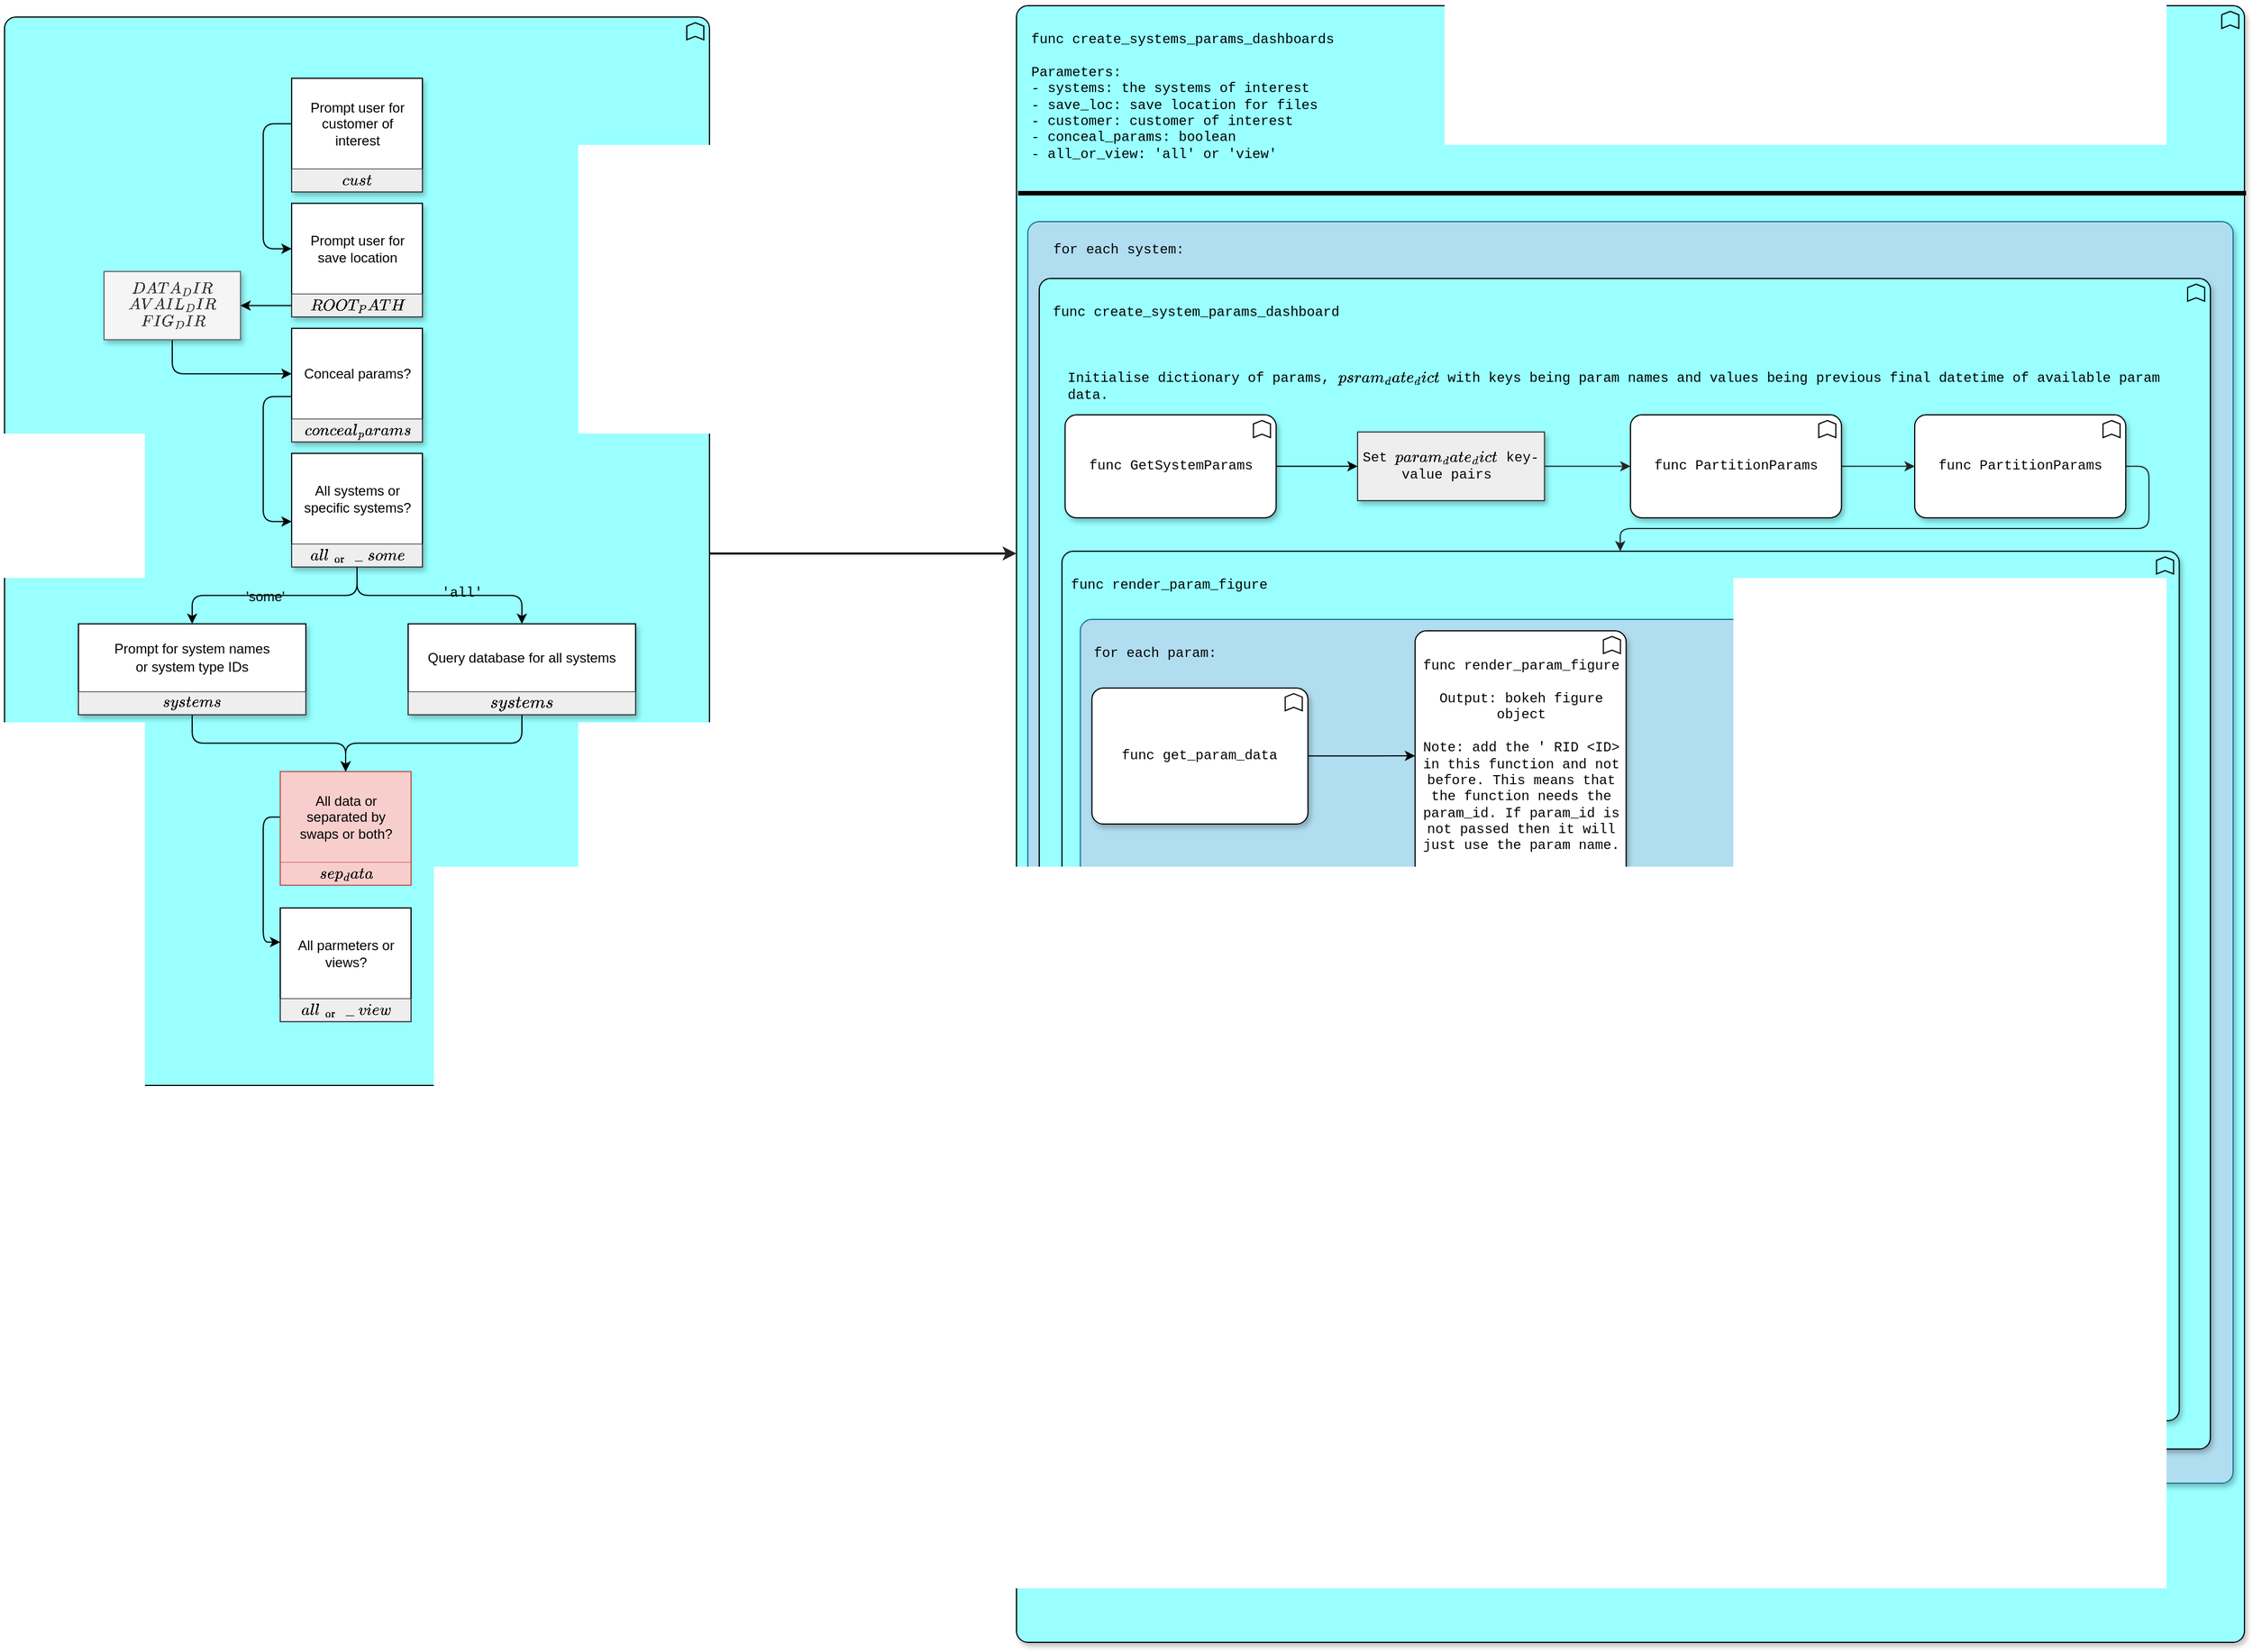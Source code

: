 <mxfile version="20.8.23" type="github">
  <diagram name="Page-1" id="5f0bae14-7c28-e335-631c-24af17079c00">
    <mxGraphModel dx="2609" dy="838" grid="1" gridSize="10" guides="1" tooltips="1" connect="1" arrows="1" fold="1" page="1" pageScale="1" pageWidth="1100" pageHeight="850" background="none" math="0" shadow="0">
      <root>
        <mxCell id="0" />
        <mxCell id="1" parent="0" />
        <mxCell id="xca4tDOeiiStZN0j2Fx9-111" style="edgeStyle=orthogonalEdgeStyle;rounded=1;orthogonalLoop=1;jettySize=auto;html=1;labelBorderColor=none;fontFamily=Courier New;fontSize=12;strokeWidth=2;shadow=0;fillColor=#f5f5f5;strokeColor=#242424;" edge="1" parent="1" source="xca4tDOeiiStZN0j2Fx9-110" target="xca4tDOeiiStZN0j2Fx9-37">
          <mxGeometry relative="1" as="geometry">
            <mxPoint x="150" y="450" as="targetPoint" />
            <Array as="points">
              <mxPoint x="70" y="492" />
              <mxPoint x="70" y="492" />
            </Array>
          </mxGeometry>
        </mxCell>
        <mxCell id="xca4tDOeiiStZN0j2Fx9-37" value="" style="html=1;outlineConnect=0;whiteSpace=wrap;fillColor=#99ffff;shape=mxgraph.archimate3.application;appType=func;archiType=rounded;fontFamily=Courier New;movable=1;resizable=1;rotatable=1;deletable=1;editable=1;locked=0;connectable=1;shadow=1;" vertex="1" parent="1">
          <mxGeometry x="270" y="10" width="1080" height="1440" as="geometry" />
        </mxCell>
        <mxCell id="xca4tDOeiiStZN0j2Fx9-38" value="&lt;div style=&quot;&quot;&gt;&lt;span style=&quot;background-color: initial;&quot;&gt;func create_systems_params_dashboards&lt;/span&gt;&lt;/div&gt;&lt;div style=&quot;&quot;&gt;&lt;span style=&quot;background-color: initial;&quot;&gt;&lt;br&gt;&lt;/span&gt;&lt;/div&gt;&lt;div style=&quot;&quot;&gt;&lt;span style=&quot;background-color: initial;&quot;&gt;Parameters:&lt;/span&gt;&lt;/div&gt;&lt;div style=&quot;&quot;&gt;&lt;span style=&quot;background-color: initial;&quot;&gt;- systems: the systems of interest&lt;/span&gt;&lt;/div&gt;&lt;div style=&quot;&quot;&gt;- save_loc: save location for files&lt;/div&gt;&lt;div style=&quot;&quot;&gt;- customer: customer of interest&lt;/div&gt;&lt;div style=&quot;&quot;&gt;- conceal_params: boolean&lt;/div&gt;&lt;div style=&quot;&quot;&gt;- all_or_view: &#39;all&#39; or &#39;view&#39;&lt;/div&gt;" style="text;html=1;strokeColor=none;fillColor=none;align=left;verticalAlign=middle;whiteSpace=wrap;rounded=0;fontFamily=Courier New;movable=1;resizable=1;rotatable=1;deletable=1;editable=1;locked=0;connectable=1;shadow=1;" vertex="1" parent="1">
          <mxGeometry x="280.542" y="27.959" width="295.172" height="123.89" as="geometry" />
        </mxCell>
        <mxCell id="xca4tDOeiiStZN0j2Fx9-84" value="" style="line;strokeWidth=4;html=1;perimeter=backbonePerimeter;points=[];outlineConnect=0;fontFamily=Courier New;fontSize=12;" vertex="1" parent="1">
          <mxGeometry x="271.38" y="170" width="1080" height="10.07" as="geometry" />
        </mxCell>
        <mxCell id="xca4tDOeiiStZN0j2Fx9-87" value="" style="points=[[0.25,0,0],[0.5,0,0],[0.75,0,0],[1,0.25,0],[1,0.5,0],[1,0.75,0],[0.75,1,0],[0.5,1,0],[0.25,1,0],[0,0.75,0],[0,0.5,0],[0,0.25,0]];shape=mxgraph.bpmn.task;whiteSpace=wrap;rectStyle=rounded;size=10;html=1;taskMarker=abstract;isLoopStandard=1;rounded=1;fontFamily=Courier New;fontSize=12;shadow=1;fillColor=#b1ddf0;strokeColor=#10739e;" vertex="1" parent="1">
          <mxGeometry x="280" y="200" width="1060" height="1110" as="geometry" />
        </mxCell>
        <mxCell id="xca4tDOeiiStZN0j2Fx9-113" value="" style="html=1;outlineConnect=0;whiteSpace=wrap;fillColor=#99ffff;shape=mxgraph.archimate3.application;appType=func;archiType=rounded;rounded=0;shadow=1;glass=0;labelBorderColor=none;sketch=0;fontFamily=Courier New;fontSize=12;" vertex="1" parent="1">
          <mxGeometry x="290" y="250" width="1030" height="1030" as="geometry" />
        </mxCell>
        <mxCell id="xca4tDOeiiStZN0j2Fx9-85" value="func create_system_params_dashboard" style="text;html=1;strokeColor=none;fillColor=none;align=left;verticalAlign=middle;whiteSpace=wrap;rounded=0;fontFamily=Courier New;movable=1;resizable=1;rotatable=1;deletable=1;editable=1;locked=0;connectable=1;" vertex="1" parent="1">
          <mxGeometry x="299.995" y="259.996" width="284.249" height="40.263" as="geometry" />
        </mxCell>
        <mxCell id="xca4tDOeiiStZN0j2Fx9-97" value="" style="html=1;outlineConnect=0;whiteSpace=wrap;fillColor=#99ffff;shape=mxgraph.archimate3.application;appType=func;archiType=rounded;rounded=1;shadow=1;glass=0;sketch=0;fontFamily=Courier New;fontSize=12;" vertex="1" parent="1">
          <mxGeometry x="310.002" y="489.997" width="982.653" height="765.0" as="geometry" />
        </mxCell>
        <mxCell id="xca4tDOeiiStZN0j2Fx9-106" style="edgeStyle=orthogonalEdgeStyle;rounded=1;orthogonalLoop=1;jettySize=auto;html=1;fontFamily=Courier New;fontSize=12;" edge="1" parent="1" source="xca4tDOeiiStZN0j2Fx9-82" target="xca4tDOeiiStZN0j2Fx9-104">
          <mxGeometry relative="1" as="geometry" />
        </mxCell>
        <mxCell id="xca4tDOeiiStZN0j2Fx9-82" value="func GetSystemParams" style="html=1;outlineConnect=0;whiteSpace=wrap;fillColor=default;shape=mxgraph.archimate3.application;appType=func;archiType=rounded;fontFamily=Courier New;fontSize=12;shadow=1;" vertex="1" parent="1">
          <mxGeometry x="312.745" y="369.999" width="185.612" height="90.592" as="geometry" />
        </mxCell>
        <mxCell id="xca4tDOeiiStZN0j2Fx9-99" value="" style="points=[[0.25,0,0],[0.5,0,0],[0.75,0,0],[1,0.25,0],[1,0.5,0],[1,0.75,0],[0.75,1,0],[0.5,1,0],[0.25,1,0],[0,0.75,0],[0,0.5,0],[0,0.25,0]];shape=mxgraph.bpmn.task;whiteSpace=wrap;rectStyle=rounded;size=10;html=1;taskMarker=abstract;isLoopStandard=1;rounded=1;fontFamily=Courier New;fontSize=12;fillColor=#b1ddf0;strokeColor=#10739e;shadow=1;" vertex="1" parent="1">
          <mxGeometry x="326.197" y="550.002" width="928.061" height="629.112" as="geometry" />
        </mxCell>
        <mxCell id="xca4tDOeiiStZN0j2Fx9-88" value="func render_param_figure&lt;br&gt;&lt;br&gt;Output: bokeh figure object&lt;br&gt;&lt;br&gt;Note: add the &#39; RID &amp;lt;ID&amp;gt; in this function and not before. This means that the function needs the param_id. If param_id is not passed then it will just use the param name." style="html=1;outlineConnect=0;whiteSpace=wrap;fillColor=default;shape=mxgraph.archimate3.application;appType=func;archiType=rounded;fontFamily=Courier New;fontSize=12;rounded=1;shadow=1;" vertex="1" parent="1">
          <mxGeometry x="620.58" y="560" width="185.61" height="220" as="geometry" />
        </mxCell>
        <mxCell id="xca4tDOeiiStZN0j2Fx9-101" style="edgeStyle=orthogonalEdgeStyle;rounded=1;orthogonalLoop=1;jettySize=auto;html=1;fontFamily=Courier New;fontSize=12;" edge="1" parent="1" source="xca4tDOeiiStZN0j2Fx9-92" target="xca4tDOeiiStZN0j2Fx9-88">
          <mxGeometry relative="1" as="geometry" />
        </mxCell>
        <mxCell id="xca4tDOeiiStZN0j2Fx9-92" value="func get_param_data" style="html=1;outlineConnect=0;whiteSpace=wrap;fillColor=default;shape=mxgraph.archimate3.application;appType=func;archiType=rounded;fontFamily=Courier New;fontSize=12;shadow=1;" vertex="1" parent="1">
          <mxGeometry x="336.33" y="610.33" width="190" height="119.67" as="geometry" />
        </mxCell>
        <mxCell id="xca4tDOeiiStZN0j2Fx9-93" value="func render_param_figure" style="text;html=1;strokeColor=none;fillColor=none;align=left;verticalAlign=middle;whiteSpace=wrap;rounded=0;fontFamily=Courier New;movable=1;resizable=1;rotatable=1;deletable=1;editable=1;locked=0;connectable=1;" vertex="1" parent="1">
          <mxGeometry x="316.33" y="500.063" width="284.249" height="40.263" as="geometry" />
        </mxCell>
        <mxCell id="xca4tDOeiiStZN0j2Fx9-118" style="edgeStyle=orthogonalEdgeStyle;rounded=1;sketch=0;orthogonalLoop=1;jettySize=auto;html=1;entryX=0;entryY=0.5;entryDx=0;entryDy=0;entryPerimeter=0;shadow=0;labelBackgroundColor=none;labelBorderColor=none;strokeColor=#242424;strokeWidth=1;fontFamily=Courier New;fontSize=12;" edge="1" parent="1" source="xca4tDOeiiStZN0j2Fx9-94" target="xca4tDOeiiStZN0j2Fx9-117">
          <mxGeometry relative="1" as="geometry" />
        </mxCell>
        <mxCell id="xca4tDOeiiStZN0j2Fx9-94" value="func PartitionParams" style="html=1;outlineConnect=0;whiteSpace=wrap;fillColor=default;shape=mxgraph.archimate3.application;appType=func;archiType=rounded;fontFamily=Courier New;fontSize=12;shadow=1;" vertex="1" parent="1">
          <mxGeometry x="809.995" y="370.003" width="185.612" height="90.592" as="geometry" />
        </mxCell>
        <mxCell id="xca4tDOeiiStZN0j2Fx9-100" value="for each param:" style="text;html=1;strokeColor=none;fillColor=none;align=left;verticalAlign=middle;whiteSpace=wrap;rounded=0;fontFamily=Courier New;movable=1;resizable=1;rotatable=1;deletable=1;editable=1;locked=0;connectable=1;" vertex="1" parent="1">
          <mxGeometry x="336.33" y="560" width="163.67" height="40.26" as="geometry" />
        </mxCell>
        <mxCell id="xca4tDOeiiStZN0j2Fx9-102" value="Initialise dictionary of params, `psram_date_dict` with keys being param names and values being previous final datetime of available param data." style="text;html=1;strokeColor=none;fillColor=none;align=left;verticalAlign=middle;whiteSpace=wrap;rounded=0;fontSize=12;fontFamily=Courier New;" vertex="1" parent="1">
          <mxGeometry x="312.75" y="330.33" width="997.25" height="30.2" as="geometry" />
        </mxCell>
        <mxCell id="xca4tDOeiiStZN0j2Fx9-114" style="edgeStyle=none;rounded=1;sketch=0;orthogonalLoop=1;jettySize=auto;html=1;shadow=0;labelBorderColor=none;strokeColor=#242424;strokeWidth=1;fontFamily=Courier New;fontSize=12;" edge="1" parent="1" source="xca4tDOeiiStZN0j2Fx9-104" target="xca4tDOeiiStZN0j2Fx9-94">
          <mxGeometry relative="1" as="geometry" />
        </mxCell>
        <mxCell id="xca4tDOeiiStZN0j2Fx9-104" value="Set `param_date_dict` key-value pairs&amp;nbsp;" style="whiteSpace=wrap;html=1;fontFamily=Courier New;fillColor=#eeeeee;rounded=0;glass=0;shadow=1;strokeColor=#36393d;" vertex="1" parent="1">
          <mxGeometry x="570" y="385.1" width="164.35" height="60.39" as="geometry" />
        </mxCell>
        <mxCell id="xca4tDOeiiStZN0j2Fx9-112" value="" style="group;shadow=1;" vertex="1" connectable="0" parent="1">
          <mxGeometry x="-620" y="20" width="620" height="940" as="geometry" />
        </mxCell>
        <mxCell id="xca4tDOeiiStZN0j2Fx9-110" value="" style="html=1;outlineConnect=0;whiteSpace=wrap;fillColor=#99ffff;shape=mxgraph.archimate3.application;appType=func;archiType=rounded;rounded=1;shadow=0;glass=0;sketch=0;fontFamily=Courier New;fontSize=12;" vertex="1" parent="xca4tDOeiiStZN0j2Fx9-112">
          <mxGeometry width="620" height="940" as="geometry" />
        </mxCell>
        <mxCell id="xca4tDOeiiStZN0j2Fx9-2" value="Prompt user for&lt;br&gt;customer of&lt;br&gt;interest" style="html=1;labelBorderColor=none;whiteSpace=wrap;labelBackgroundColor=none;shadow=1;" vertex="1" parent="xca4tDOeiiStZN0j2Fx9-112">
          <mxGeometry x="252.5" y="53.88" width="115" height="80" as="geometry" />
        </mxCell>
        <mxCell id="xca4tDOeiiStZN0j2Fx9-3" value="Prompt user for&lt;br&gt;save location" style="html=1;labelBorderColor=none;whiteSpace=wrap;labelBackgroundColor=none;shadow=1;" vertex="1" parent="xca4tDOeiiStZN0j2Fx9-112">
          <mxGeometry x="252.5" y="163.88" width="115" height="80" as="geometry" />
        </mxCell>
        <mxCell id="xca4tDOeiiStZN0j2Fx9-14" value="" style="edgeStyle=orthogonalEdgeStyle;orthogonalLoop=1;jettySize=auto;html=1;rounded=1;labelBorderColor=none;labelBackgroundColor=none;" edge="1" parent="xca4tDOeiiStZN0j2Fx9-112" source="xca4tDOeiiStZN0j2Fx9-2" target="xca4tDOeiiStZN0j2Fx9-3">
          <mxGeometry relative="1" as="geometry">
            <Array as="points">
              <mxPoint x="227.5" y="93.88" />
              <mxPoint x="227.5" y="203.88" />
            </Array>
          </mxGeometry>
        </mxCell>
        <mxCell id="xca4tDOeiiStZN0j2Fx9-4" value="Conceal params?" style="html=1;labelBorderColor=none;whiteSpace=wrap;labelBackgroundColor=none;shadow=1;" vertex="1" parent="xca4tDOeiiStZN0j2Fx9-112">
          <mxGeometry x="252.5" y="273.88" width="115" height="80" as="geometry" />
        </mxCell>
        <mxCell id="xca4tDOeiiStZN0j2Fx9-13" value="" style="edgeStyle=orthogonalEdgeStyle;rounded=1;orthogonalLoop=1;jettySize=auto;html=1;exitX=0;exitY=0.5;exitDx=0;exitDy=0;entryX=0;entryY=0.5;entryDx=0;entryDy=0;labelBorderColor=none;labelBackgroundColor=none;" edge="1" parent="xca4tDOeiiStZN0j2Fx9-112" source="xca4tDOeiiStZN0j2Fx9-7">
          <mxGeometry relative="1" as="geometry">
            <mxPoint x="242.5" y="593.88" as="sourcePoint" />
            <mxPoint x="242.5" y="813.88" as="targetPoint" />
            <Array as="points">
              <mxPoint x="227.5" y="703.88" />
              <mxPoint x="227.5" y="813.88" />
            </Array>
          </mxGeometry>
        </mxCell>
        <mxCell id="xca4tDOeiiStZN0j2Fx9-7" value="All data or&lt;br&gt;separated by &lt;br&gt;swaps or both?" style="html=1;fillColor=#f8cecc;strokeColor=#b85450;labelBorderColor=none;whiteSpace=wrap;labelBackgroundColor=none;" vertex="1" parent="xca4tDOeiiStZN0j2Fx9-112">
          <mxGeometry x="242.5" y="663.88" width="115" height="80" as="geometry" />
        </mxCell>
        <mxCell id="xca4tDOeiiStZN0j2Fx9-9" value="All parmeters or&lt;br&gt;views?" style="html=1;labelBorderColor=none;whiteSpace=wrap;labelBackgroundColor=none;" vertex="1" parent="xca4tDOeiiStZN0j2Fx9-112">
          <mxGeometry x="242.5" y="783.88" width="115" height="80" as="geometry" />
        </mxCell>
        <mxCell id="xca4tDOeiiStZN0j2Fx9-16" value="All systems or&lt;br&gt;specific systems?" style="html=1;labelBorderColor=none;whiteSpace=wrap;labelBackgroundColor=none;shadow=1;" vertex="1" parent="xca4tDOeiiStZN0j2Fx9-112">
          <mxGeometry x="252.5" y="383.88" width="115" height="80" as="geometry" />
        </mxCell>
        <mxCell id="xca4tDOeiiStZN0j2Fx9-73" style="edgeStyle=orthogonalEdgeStyle;rounded=1;orthogonalLoop=1;jettySize=auto;html=1;entryX=0;entryY=0.75;entryDx=0;entryDy=0;fontFamily=Courier New;fontSize=12;exitX=0;exitY=0.75;exitDx=0;exitDy=0;labelBorderColor=none;labelBackgroundColor=none;" edge="1" parent="xca4tDOeiiStZN0j2Fx9-112" source="xca4tDOeiiStZN0j2Fx9-4" target="xca4tDOeiiStZN0j2Fx9-16">
          <mxGeometry relative="1" as="geometry">
            <Array as="points">
              <mxPoint x="227.5" y="333.88" />
              <mxPoint x="227.5" y="443.88" />
            </Array>
          </mxGeometry>
        </mxCell>
        <mxCell id="xca4tDOeiiStZN0j2Fx9-27" value="&lt;font face=&quot;Courier New&quot;&gt;`ROOT_PATH`&lt;/font&gt;" style="shape=partialRectangle;html=1;bottom=1;right=1;left=1;top=0;fillColor=#eeeeee;routingCenterX=-0.5;strokeColor=#36393d;labelBorderColor=none;whiteSpace=wrap;labelBackgroundColor=none;shadow=1;" vertex="1" parent="xca4tDOeiiStZN0j2Fx9-112">
          <mxGeometry x="252.5" y="243.88" width="115" height="20" as="geometry" />
        </mxCell>
        <mxCell id="xca4tDOeiiStZN0j2Fx9-28" value="&lt;font face=&quot;Courier New&quot;&gt;`cust`&lt;/font&gt;" style="shape=partialRectangle;html=1;bottom=1;right=1;left=1;top=0;fillColor=#eeeeee;routingCenterX=-0.5;labelBorderColor=none;strokeColor=#36393d;whiteSpace=wrap;labelBackgroundColor=none;shadow=1;" vertex="1" parent="xca4tDOeiiStZN0j2Fx9-112">
          <mxGeometry x="252.5" y="133.88" width="115" height="20" as="geometry" />
        </mxCell>
        <mxCell id="xca4tDOeiiStZN0j2Fx9-29" value="&lt;font face=&quot;Courier New&quot;&gt;`conceal_params`&lt;/font&gt;" style="shape=partialRectangle;html=1;bottom=1;right=1;left=1;top=0;fillColor=#eeeeee;routingCenterX=-0.5;strokeColor=#36393d;labelBorderColor=none;whiteSpace=wrap;labelBackgroundColor=none;shadow=1;" vertex="1" parent="xca4tDOeiiStZN0j2Fx9-112">
          <mxGeometry x="252.5" y="353.88" width="115" height="20" as="geometry" />
        </mxCell>
        <mxCell id="xca4tDOeiiStZN0j2Fx9-33" value="&lt;font face=&quot;Courier New&quot;&gt;`all_or_some`&lt;/font&gt;" style="shape=partialRectangle;html=1;bottom=1;right=1;left=1;top=0;fillColor=#eeeeee;routingCenterX=-0.5;strokeColor=#36393d;labelBorderColor=none;whiteSpace=wrap;labelBackgroundColor=none;shadow=1;" vertex="1" parent="xca4tDOeiiStZN0j2Fx9-112">
          <mxGeometry x="252.5" y="463.88" width="115" height="20" as="geometry" />
        </mxCell>
        <mxCell id="xca4tDOeiiStZN0j2Fx9-34" value="&lt;font face=&quot;Courier New&quot;&gt;`sep_data`&lt;/font&gt;" style="shape=partialRectangle;html=1;bottom=1;right=1;left=1;top=0;fillColor=#f8cecc;routingCenterX=-0.5;strokeColor=#b85450;labelBorderColor=none;whiteSpace=wrap;labelBackgroundColor=none;" vertex="1" parent="xca4tDOeiiStZN0j2Fx9-112">
          <mxGeometry x="242.5" y="743.88" width="115" height="20" as="geometry" />
        </mxCell>
        <mxCell id="xca4tDOeiiStZN0j2Fx9-36" value="&lt;font face=&quot;Courier New&quot;&gt;`all_or_view`&lt;/font&gt;" style="shape=partialRectangle;html=1;bottom=1;right=1;left=1;top=0;fillColor=#eeeeee;routingCenterX=-0.5;strokeColor=#36393d;labelBorderColor=none;whiteSpace=wrap;labelBackgroundColor=none;" vertex="1" parent="xca4tDOeiiStZN0j2Fx9-112">
          <mxGeometry x="242.5" y="863.88" width="115" height="20" as="geometry" />
        </mxCell>
        <mxCell id="xca4tDOeiiStZN0j2Fx9-43" value="&lt;font face=&quot;Helvetica&quot;&gt;Prompt for system names&lt;br&gt;or system type IDs&lt;/font&gt;" style="html=1;fontFamily=Courier New;labelBorderColor=none;whiteSpace=wrap;labelBackgroundColor=none;shadow=1;" vertex="1" parent="xca4tDOeiiStZN0j2Fx9-112">
          <mxGeometry x="65" y="533.88" width="200" height="60" as="geometry" />
        </mxCell>
        <mxCell id="xca4tDOeiiStZN0j2Fx9-54" style="edgeStyle=orthogonalEdgeStyle;rounded=1;orthogonalLoop=1;jettySize=auto;html=1;entryX=0.5;entryY=0;entryDx=0;entryDy=0;fontFamily=Helvetica;fontSize=17;labelBorderColor=none;labelBackgroundColor=none;" edge="1" parent="xca4tDOeiiStZN0j2Fx9-112" source="xca4tDOeiiStZN0j2Fx9-33" target="xca4tDOeiiStZN0j2Fx9-43">
          <mxGeometry relative="1" as="geometry" />
        </mxCell>
        <mxCell id="xca4tDOeiiStZN0j2Fx9-55" value="&#39;some&#39;" style="edgeLabel;html=1;align=center;verticalAlign=middle;resizable=0;points=[];fontSize=12;fontFamily=Helvetica;labelBorderColor=none;labelBackgroundColor=none;" vertex="1" connectable="0" parent="xca4tDOeiiStZN0j2Fx9-54">
          <mxGeometry x="0.096" y="1" relative="1" as="geometry">
            <mxPoint x="1" as="offset" />
          </mxGeometry>
        </mxCell>
        <mxCell id="xca4tDOeiiStZN0j2Fx9-48" value="&lt;font face=&quot;Helvetica&quot;&gt;Query database for all systems&lt;/font&gt;" style="html=1;fontFamily=Courier New;labelBorderColor=none;whiteSpace=wrap;labelBackgroundColor=none;shadow=1;" vertex="1" parent="xca4tDOeiiStZN0j2Fx9-112">
          <mxGeometry x="355" y="533.88" width="200" height="60" as="geometry" />
        </mxCell>
        <mxCell id="xca4tDOeiiStZN0j2Fx9-58" style="edgeStyle=orthogonalEdgeStyle;rounded=1;orthogonalLoop=1;jettySize=auto;html=1;entryX=0.5;entryY=0;entryDx=0;entryDy=0;fontFamily=Courier New;fontSize=17;labelBorderColor=none;labelBackgroundColor=none;" edge="1" parent="xca4tDOeiiStZN0j2Fx9-112" source="xca4tDOeiiStZN0j2Fx9-33" target="xca4tDOeiiStZN0j2Fx9-48">
          <mxGeometry relative="1" as="geometry" />
        </mxCell>
        <mxCell id="xca4tDOeiiStZN0j2Fx9-59" value="&#39;all&#39;" style="edgeLabel;html=1;align=center;verticalAlign=middle;resizable=0;points=[];fontSize=12;fontFamily=Courier New;labelBorderColor=none;labelBackgroundColor=none;" vertex="1" connectable="0" parent="xca4tDOeiiStZN0j2Fx9-58">
          <mxGeometry x="0.2" y="2" relative="1" as="geometry">
            <mxPoint as="offset" />
          </mxGeometry>
        </mxCell>
        <mxCell id="xca4tDOeiiStZN0j2Fx9-75" style="edgeStyle=orthogonalEdgeStyle;orthogonalLoop=1;jettySize=auto;html=1;entryX=0.5;entryY=0;entryDx=0;entryDy=0;fontFamily=Courier New;fontSize=12;rounded=1;labelBorderColor=none;labelBackgroundColor=none;" edge="1" parent="xca4tDOeiiStZN0j2Fx9-112" source="xca4tDOeiiStZN0j2Fx9-63" target="xca4tDOeiiStZN0j2Fx9-7">
          <mxGeometry relative="1" as="geometry" />
        </mxCell>
        <mxCell id="xca4tDOeiiStZN0j2Fx9-63" value="`systems`" style="shape=partialRectangle;html=1;bottom=1;right=1;left=1;top=0;fillColor=#eeeeee;routingCenterX=-0.5;fontFamily=Courier New;fontSize=13;strokeColor=#36393d;labelBorderColor=none;whiteSpace=wrap;labelBackgroundColor=none;shadow=1;" vertex="1" parent="xca4tDOeiiStZN0j2Fx9-112">
          <mxGeometry x="355" y="593.88" width="200" height="20" as="geometry" />
        </mxCell>
        <mxCell id="xca4tDOeiiStZN0j2Fx9-74" style="edgeStyle=orthogonalEdgeStyle;orthogonalLoop=1;jettySize=auto;html=1;entryX=0.5;entryY=0;entryDx=0;entryDy=0;fontFamily=Courier New;fontSize=12;rounded=1;labelBorderColor=none;labelBackgroundColor=none;" edge="1" parent="xca4tDOeiiStZN0j2Fx9-112" source="xca4tDOeiiStZN0j2Fx9-64" target="xca4tDOeiiStZN0j2Fx9-7">
          <mxGeometry relative="1" as="geometry" />
        </mxCell>
        <mxCell id="xca4tDOeiiStZN0j2Fx9-64" value="`systems`" style="shape=partialRectangle;html=1;bottom=1;right=1;left=1;top=0;fillColor=#eeeeee;routingCenterX=-0.5;fontFamily=Courier New;fontSize=12;strokeColor=#36393d;labelBorderColor=none;whiteSpace=wrap;labelBackgroundColor=none;shadow=1;" vertex="1" parent="xca4tDOeiiStZN0j2Fx9-112">
          <mxGeometry x="65" y="593.88" width="200" height="20" as="geometry" />
        </mxCell>
        <mxCell id="xca4tDOeiiStZN0j2Fx9-72" style="edgeStyle=orthogonalEdgeStyle;rounded=1;orthogonalLoop=1;jettySize=auto;html=1;entryX=0;entryY=0.5;entryDx=0;entryDy=0;fontFamily=Courier New;fontSize=12;exitX=0.5;exitY=1;exitDx=0;exitDy=0;labelBorderColor=none;labelBackgroundColor=none;" edge="1" parent="xca4tDOeiiStZN0j2Fx9-112" source="xca4tDOeiiStZN0j2Fx9-68" target="xca4tDOeiiStZN0j2Fx9-4">
          <mxGeometry relative="1" as="geometry" />
        </mxCell>
        <mxCell id="xca4tDOeiiStZN0j2Fx9-68" value="`DATA_DIR`&lt;br&gt;`AVAIL_DIR`&lt;br&gt;`FIG_DIR`" style="html=1;fontFamily=Courier New;fontSize=12;fillColor=#f5f5f5;fontColor=#333333;strokeColor=#666666;labelBorderColor=none;whiteSpace=wrap;labelBackgroundColor=none;shadow=1;" vertex="1" parent="xca4tDOeiiStZN0j2Fx9-112">
          <mxGeometry x="87.5" y="223.88" width="120" height="60" as="geometry" />
        </mxCell>
        <mxCell id="xca4tDOeiiStZN0j2Fx9-69" value="" style="edgeStyle=orthogonalEdgeStyle;rounded=1;orthogonalLoop=1;jettySize=auto;html=1;fontFamily=Courier New;fontSize=12;labelBorderColor=none;labelBackgroundColor=none;" edge="1" parent="xca4tDOeiiStZN0j2Fx9-112" source="xca4tDOeiiStZN0j2Fx9-27" target="xca4tDOeiiStZN0j2Fx9-68">
          <mxGeometry relative="1" as="geometry" />
        </mxCell>
        <mxCell id="xca4tDOeiiStZN0j2Fx9-119" style="edgeStyle=orthogonalEdgeStyle;rounded=1;sketch=0;orthogonalLoop=1;jettySize=auto;html=1;shadow=0;labelBackgroundColor=none;labelBorderColor=none;strokeColor=#242424;strokeWidth=1;fontFamily=Courier New;fontSize=12;exitX=1;exitY=0.5;exitDx=0;exitDy=0;exitPerimeter=0;" edge="1" parent="1" source="xca4tDOeiiStZN0j2Fx9-117" target="xca4tDOeiiStZN0j2Fx9-97">
          <mxGeometry relative="1" as="geometry">
            <Array as="points">
              <mxPoint x="1266" y="415" />
              <mxPoint x="1266" y="470" />
              <mxPoint x="801" y="470" />
            </Array>
          </mxGeometry>
        </mxCell>
        <mxCell id="xca4tDOeiiStZN0j2Fx9-117" value="func PartitionParams" style="html=1;outlineConnect=0;whiteSpace=wrap;fillColor=default;shape=mxgraph.archimate3.application;appType=func;archiType=rounded;fontFamily=Courier New;fontSize=12;shadow=1;" vertex="1" parent="1">
          <mxGeometry x="1059.995" y="370.003" width="185.612" height="90.592" as="geometry" />
        </mxCell>
        <mxCell id="xca4tDOeiiStZN0j2Fx9-120" value="for each system:" style="text;html=1;strokeColor=none;fillColor=none;align=center;verticalAlign=middle;whiteSpace=wrap;rounded=0;fontSize=12;fontFamily=Courier New;" vertex="1" parent="1">
          <mxGeometry x="290" y="210" width="140" height="30" as="geometry" />
        </mxCell>
      </root>
    </mxGraphModel>
  </diagram>
</mxfile>
